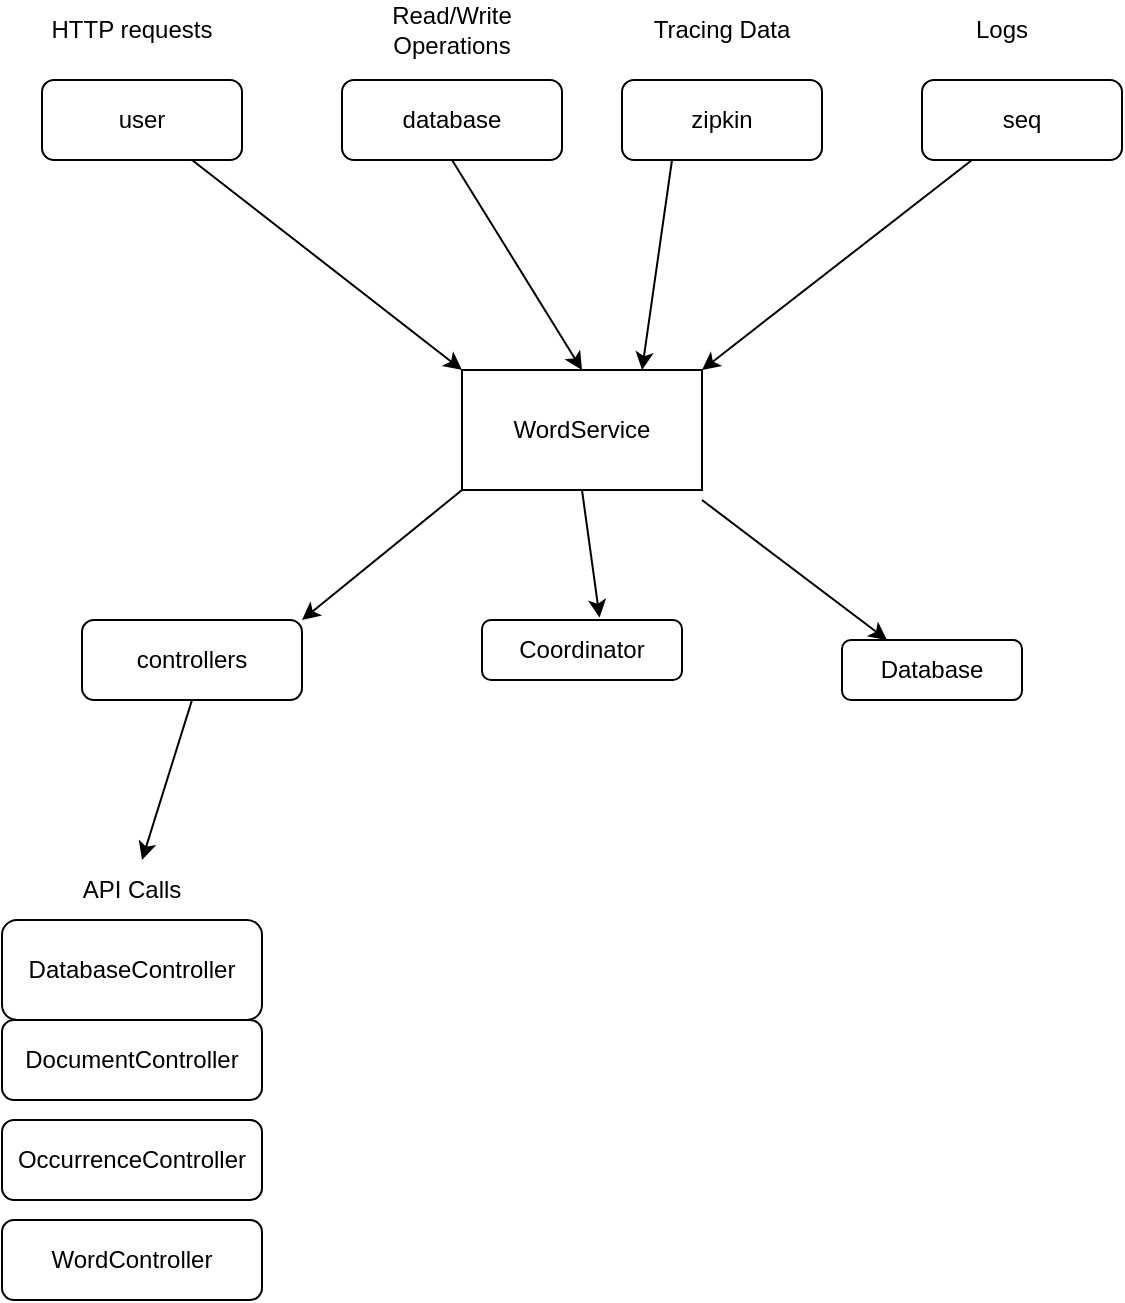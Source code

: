 <mxfile version="24.7.17">
  <diagram name="Side-1" id="QeFeoBRJKcRoihSQgV9_">
    <mxGraphModel dx="652" dy="874" grid="1" gridSize="10" guides="1" tooltips="1" connect="1" arrows="1" fold="1" page="1" pageScale="1" pageWidth="827" pageHeight="1169" math="0" shadow="0">
      <root>
        <mxCell id="0" />
        <mxCell id="1" parent="0" />
        <mxCell id="G1x29QLc5-iGXMgj-8TD-2" value="seq" style="rounded=1;whiteSpace=wrap;html=1;" vertex="1" parent="1">
          <mxGeometry x="490" y="410" width="100" height="40" as="geometry" />
        </mxCell>
        <mxCell id="G1x29QLc5-iGXMgj-8TD-3" value="zipkin" style="rounded=1;whiteSpace=wrap;html=1;" vertex="1" parent="1">
          <mxGeometry x="340" y="410" width="100" height="40" as="geometry" />
        </mxCell>
        <mxCell id="G1x29QLc5-iGXMgj-8TD-4" value="database" style="rounded=1;whiteSpace=wrap;html=1;" vertex="1" parent="1">
          <mxGeometry x="200" y="410" width="110" height="40" as="geometry" />
        </mxCell>
        <mxCell id="G1x29QLc5-iGXMgj-8TD-5" value="user" style="rounded=1;whiteSpace=wrap;html=1;" vertex="1" parent="1">
          <mxGeometry x="50" y="410" width="100" height="40" as="geometry" />
        </mxCell>
        <mxCell id="G1x29QLc5-iGXMgj-8TD-6" value="WordService" style="rounded=0;whiteSpace=wrap;html=1;" vertex="1" parent="1">
          <mxGeometry x="260" y="555" width="120" height="60" as="geometry" />
        </mxCell>
        <mxCell id="G1x29QLc5-iGXMgj-8TD-7" value="" style="endArrow=classic;html=1;rounded=0;entryX=0;entryY=0;entryDx=0;entryDy=0;exitX=0.75;exitY=1;exitDx=0;exitDy=0;" edge="1" parent="1" source="G1x29QLc5-iGXMgj-8TD-5" target="G1x29QLc5-iGXMgj-8TD-6">
          <mxGeometry width="50" height="50" relative="1" as="geometry">
            <mxPoint x="310" y="780" as="sourcePoint" />
            <mxPoint x="360" y="730" as="targetPoint" />
          </mxGeometry>
        </mxCell>
        <mxCell id="G1x29QLc5-iGXMgj-8TD-8" value="" style="endArrow=classic;html=1;rounded=0;entryX=0.5;entryY=0;entryDx=0;entryDy=0;exitX=0.5;exitY=1;exitDx=0;exitDy=0;" edge="1" parent="1" source="G1x29QLc5-iGXMgj-8TD-4" target="G1x29QLc5-iGXMgj-8TD-6">
          <mxGeometry width="50" height="50" relative="1" as="geometry">
            <mxPoint x="310" y="780" as="sourcePoint" />
            <mxPoint x="360" y="730" as="targetPoint" />
          </mxGeometry>
        </mxCell>
        <mxCell id="G1x29QLc5-iGXMgj-8TD-9" value="" style="endArrow=classic;html=1;rounded=0;entryX=0.75;entryY=0;entryDx=0;entryDy=0;exitX=0.25;exitY=1;exitDx=0;exitDy=0;" edge="1" parent="1" source="G1x29QLc5-iGXMgj-8TD-3" target="G1x29QLc5-iGXMgj-8TD-6">
          <mxGeometry width="50" height="50" relative="1" as="geometry">
            <mxPoint x="310" y="780" as="sourcePoint" />
            <mxPoint x="360" y="730" as="targetPoint" />
          </mxGeometry>
        </mxCell>
        <mxCell id="G1x29QLc5-iGXMgj-8TD-10" value="" style="endArrow=classic;html=1;rounded=0;entryX=1;entryY=0;entryDx=0;entryDy=0;exitX=0.25;exitY=1;exitDx=0;exitDy=0;" edge="1" parent="1" source="G1x29QLc5-iGXMgj-8TD-2" target="G1x29QLc5-iGXMgj-8TD-6">
          <mxGeometry width="50" height="50" relative="1" as="geometry">
            <mxPoint x="310" y="780" as="sourcePoint" />
            <mxPoint x="360" y="730" as="targetPoint" />
          </mxGeometry>
        </mxCell>
        <mxCell id="G1x29QLc5-iGXMgj-8TD-11" value="controllers" style="rounded=1;whiteSpace=wrap;html=1;" vertex="1" parent="1">
          <mxGeometry x="70" y="680" width="110" height="40" as="geometry" />
        </mxCell>
        <mxCell id="G1x29QLc5-iGXMgj-8TD-12" value="" style="endArrow=classic;html=1;rounded=0;entryX=1;entryY=0;entryDx=0;entryDy=0;exitX=0;exitY=1;exitDx=0;exitDy=0;" edge="1" parent="1" source="G1x29QLc5-iGXMgj-8TD-6" target="G1x29QLc5-iGXMgj-8TD-11">
          <mxGeometry width="50" height="50" relative="1" as="geometry">
            <mxPoint x="310" y="780" as="sourcePoint" />
            <mxPoint x="360" y="730" as="targetPoint" />
          </mxGeometry>
        </mxCell>
        <mxCell id="G1x29QLc5-iGXMgj-8TD-16" value="DatabaseController" style="rounded=1;whiteSpace=wrap;html=1;" vertex="1" parent="1">
          <mxGeometry x="30" y="830" width="130" height="50" as="geometry" />
        </mxCell>
        <mxCell id="G1x29QLc5-iGXMgj-8TD-17" value="DocumentController" style="rounded=1;whiteSpace=wrap;html=1;" vertex="1" parent="1">
          <mxGeometry x="30" y="880" width="130" height="40" as="geometry" />
        </mxCell>
        <mxCell id="G1x29QLc5-iGXMgj-8TD-18" value="OccurrenceController" style="rounded=1;whiteSpace=wrap;html=1;" vertex="1" parent="1">
          <mxGeometry x="30" y="930" width="130" height="40" as="geometry" />
        </mxCell>
        <mxCell id="G1x29QLc5-iGXMgj-8TD-19" value="WordController" style="rounded=1;whiteSpace=wrap;html=1;" vertex="1" parent="1">
          <mxGeometry x="30" y="980" width="130" height="40" as="geometry" />
        </mxCell>
        <mxCell id="G1x29QLc5-iGXMgj-8TD-20" value="" style="endArrow=classic;html=1;rounded=0;exitX=0.5;exitY=1;exitDx=0;exitDy=0;" edge="1" parent="1" source="G1x29QLc5-iGXMgj-8TD-11">
          <mxGeometry width="50" height="50" relative="1" as="geometry">
            <mxPoint x="310" y="780" as="sourcePoint" />
            <mxPoint x="100" y="800" as="targetPoint" />
          </mxGeometry>
        </mxCell>
        <mxCell id="G1x29QLc5-iGXMgj-8TD-21" value="Coordinator" style="rounded=1;whiteSpace=wrap;html=1;" vertex="1" parent="1">
          <mxGeometry x="270" y="680" width="100" height="30" as="geometry" />
        </mxCell>
        <mxCell id="G1x29QLc5-iGXMgj-8TD-22" value="" style="endArrow=classic;html=1;rounded=0;entryX=0.588;entryY=-0.04;entryDx=0;entryDy=0;entryPerimeter=0;exitX=0.5;exitY=1;exitDx=0;exitDy=0;" edge="1" parent="1" source="G1x29QLc5-iGXMgj-8TD-6" target="G1x29QLc5-iGXMgj-8TD-21">
          <mxGeometry width="50" height="50" relative="1" as="geometry">
            <mxPoint x="310" y="780" as="sourcePoint" />
            <mxPoint x="360" y="730" as="targetPoint" />
          </mxGeometry>
        </mxCell>
        <mxCell id="G1x29QLc5-iGXMgj-8TD-23" value="Database" style="rounded=1;whiteSpace=wrap;html=1;" vertex="1" parent="1">
          <mxGeometry x="450" y="690" width="90" height="30" as="geometry" />
        </mxCell>
        <mxCell id="G1x29QLc5-iGXMgj-8TD-24" value="" style="endArrow=classic;html=1;rounded=0;entryX=0.25;entryY=0;entryDx=0;entryDy=0;" edge="1" parent="1" target="G1x29QLc5-iGXMgj-8TD-23">
          <mxGeometry width="50" height="50" relative="1" as="geometry">
            <mxPoint x="380" y="620" as="sourcePoint" />
            <mxPoint x="360" y="730" as="targetPoint" />
          </mxGeometry>
        </mxCell>
        <mxCell id="G1x29QLc5-iGXMgj-8TD-27" value="API Calls" style="text;strokeColor=none;align=center;fillColor=none;html=1;verticalAlign=middle;whiteSpace=wrap;rounded=0;" vertex="1" parent="1">
          <mxGeometry x="65" y="800" width="60" height="30" as="geometry" />
        </mxCell>
        <mxCell id="G1x29QLc5-iGXMgj-8TD-31" value="Read/Write Operations" style="text;strokeColor=none;align=center;fillColor=none;html=1;verticalAlign=middle;whiteSpace=wrap;rounded=0;" vertex="1" parent="1">
          <mxGeometry x="205" y="370" width="100" height="30" as="geometry" />
        </mxCell>
        <mxCell id="G1x29QLc5-iGXMgj-8TD-32" value="Logs" style="text;strokeColor=none;align=center;fillColor=none;html=1;verticalAlign=middle;whiteSpace=wrap;rounded=0;" vertex="1" parent="1">
          <mxGeometry x="480" y="370" width="100" height="30" as="geometry" />
        </mxCell>
        <mxCell id="G1x29QLc5-iGXMgj-8TD-33" value="HTTP requests" style="text;strokeColor=none;align=center;fillColor=none;html=1;verticalAlign=middle;whiteSpace=wrap;rounded=0;" vertex="1" parent="1">
          <mxGeometry x="45" y="370" width="100" height="30" as="geometry" />
        </mxCell>
        <mxCell id="G1x29QLc5-iGXMgj-8TD-34" value="Tracing Data" style="text;strokeColor=none;align=center;fillColor=none;html=1;verticalAlign=middle;whiteSpace=wrap;rounded=0;" vertex="1" parent="1">
          <mxGeometry x="340" y="370" width="100" height="30" as="geometry" />
        </mxCell>
      </root>
    </mxGraphModel>
  </diagram>
</mxfile>
